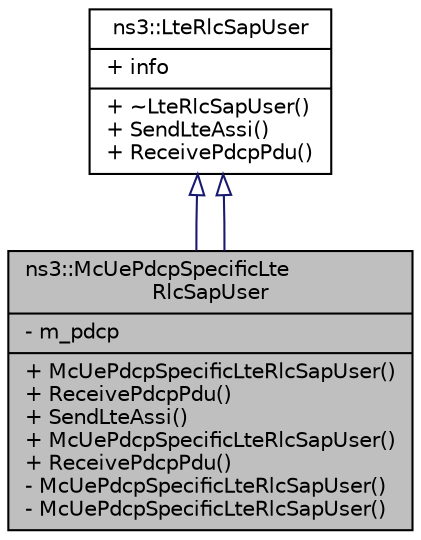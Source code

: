 digraph "ns3::McUePdcpSpecificLteRlcSapUser"
{
  edge [fontname="Helvetica",fontsize="10",labelfontname="Helvetica",labelfontsize="10"];
  node [fontname="Helvetica",fontsize="10",shape=record];
  Node1 [label="{ns3::McUePdcpSpecificLte\lRlcSapUser\n|- m_pdcp\l|+ McUePdcpSpecificLteRlcSapUser()\l+ ReceivePdcpPdu()\l+ SendLteAssi()\l+ McUePdcpSpecificLteRlcSapUser()\l+ ReceivePdcpPdu()\l- McUePdcpSpecificLteRlcSapUser()\l- McUePdcpSpecificLteRlcSapUser()\l}",height=0.2,width=0.4,color="black", fillcolor="grey75", style="filled", fontcolor="black"];
  Node2 -> Node1 [dir="back",color="midnightblue",fontsize="10",style="solid",arrowtail="onormal"];
  Node2 [label="{ns3::LteRlcSapUser\n|+ info\l|+ ~LteRlcSapUser()\l+ SendLteAssi()\l+ ReceivePdcpPdu()\l}",height=0.2,width=0.4,color="black", fillcolor="white", style="filled",URL="$d9/d10/classns3_1_1LteRlcSapUser.html"];
  Node2 -> Node1 [dir="back",color="midnightblue",fontsize="10",style="solid",arrowtail="onormal"];
}
